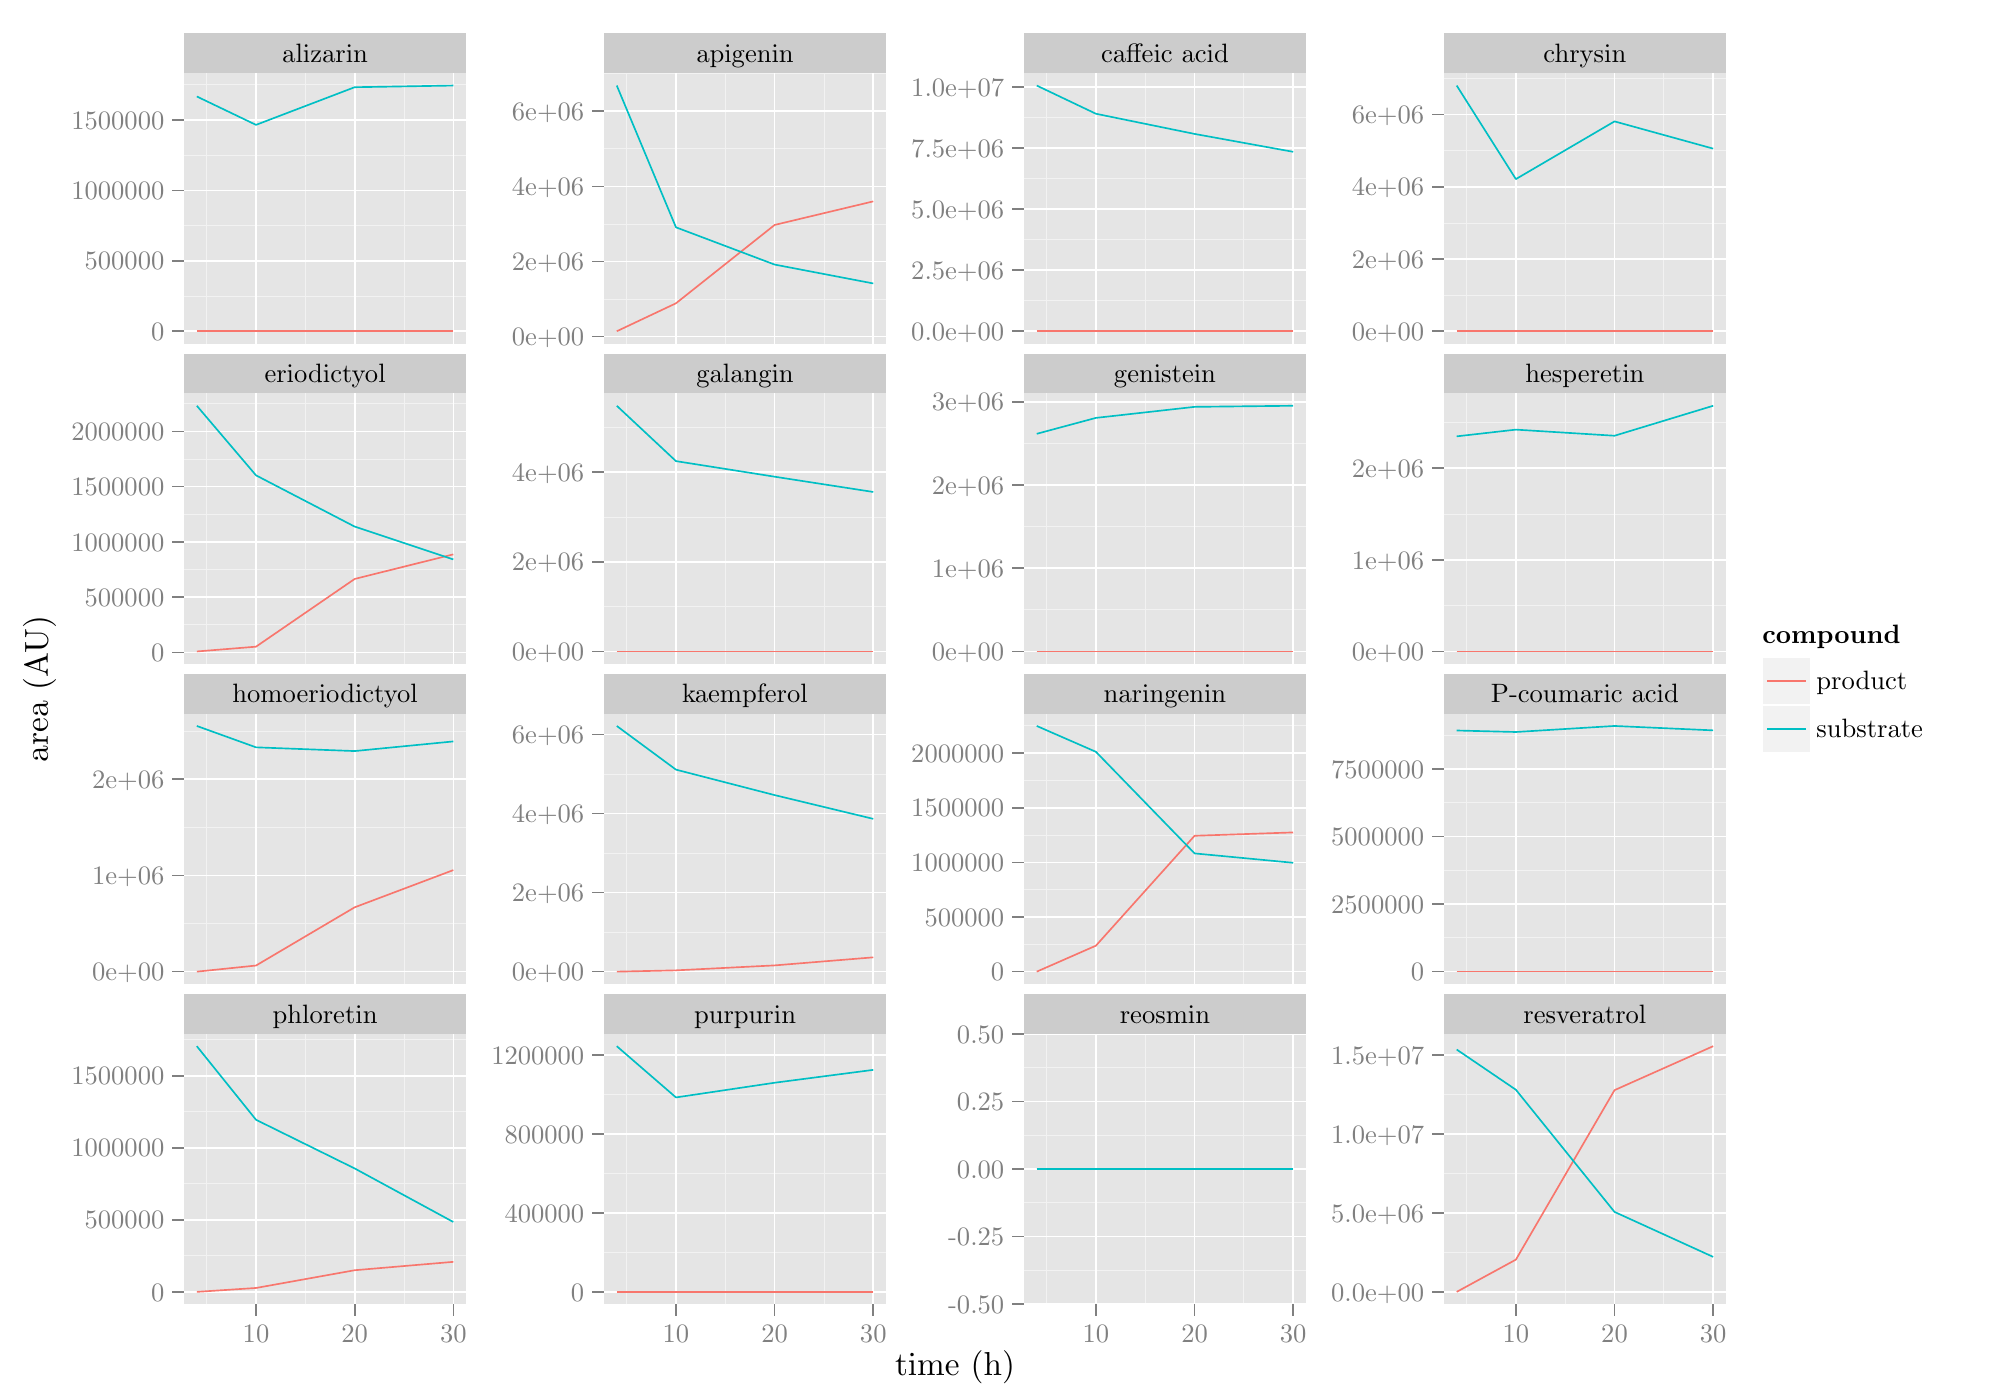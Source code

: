 % Created by tikzDevice version 0.8.1 on 2015-07-21 22:00:52
% !TEX encoding = UTF-8 Unicode
\documentclass[10pt]{article}

\nonstopmode

\usepackage{tikz}

\usepackage[active,tightpage,psfixbb]{preview}

\PreviewEnvironment{pgfpicture}

\setlength\PreviewBorder{0pt}
\begin{document}

\begin{tikzpicture}[x=1pt,y=1pt]
\definecolor{fillColor}{RGB}{255,255,255}
\path[use as bounding box,fill=fillColor,fill opacity=0.00] (0,0) rectangle (722.70,505.89);
\begin{scope}
\path[clip] (  0.00,  0.00) rectangle (722.70,505.89);
\definecolor{drawColor}{RGB}{255,255,255}
\definecolor{fillColor}{RGB}{255,255,255}

\path[draw=drawColor,line width= 0.6pt,line join=round,line cap=round,fill=fillColor] ( -0.00, -0.00) rectangle (722.70,505.89);
\end{scope}
\begin{scope}
\path[clip] ( 66.49,381.75) rectangle (168.44,479.41);
\definecolor{fillColor}{gray}{0.90}

\path[fill=fillColor] ( 66.49,381.75) rectangle (168.44,479.41);
\definecolor{drawColor}{gray}{0.95}

\path[draw=drawColor,line width= 0.3pt,line join=round] ( 66.49,398.92) --
	(168.44,398.92);

\path[draw=drawColor,line width= 0.3pt,line join=round] ( 66.49,424.37) --
	(168.44,424.37);

\path[draw=drawColor,line width= 0.3pt,line join=round] ( 66.49,449.83) --
	(168.44,449.83);

\path[draw=drawColor,line width= 0.3pt,line join=round] ( 66.49,475.28) --
	(168.44,475.28);

\path[draw=drawColor,line width= 0.3pt,line join=round] ( 74.69,381.75) --
	( 74.69,479.41);

\path[draw=drawColor,line width= 0.3pt,line join=round] (110.34,381.75) --
	(110.34,479.41);

\path[draw=drawColor,line width= 0.3pt,line join=round] (145.99,381.75) --
	(145.99,479.41);
\definecolor{drawColor}{RGB}{255,255,255}

\path[draw=drawColor,line width= 0.6pt,line join=round] ( 66.49,386.19) --
	(168.44,386.19);

\path[draw=drawColor,line width= 0.6pt,line join=round] ( 66.49,411.65) --
	(168.44,411.65);

\path[draw=drawColor,line width= 0.6pt,line join=round] ( 66.49,437.10) --
	(168.44,437.10);

\path[draw=drawColor,line width= 0.6pt,line join=round] ( 66.49,462.56) --
	(168.44,462.56);

\path[draw=drawColor,line width= 0.6pt,line join=round] ( 92.51,381.75) --
	( 92.51,479.41);

\path[draw=drawColor,line width= 0.6pt,line join=round] (128.16,381.75) --
	(128.16,479.41);

\path[draw=drawColor,line width= 0.6pt,line join=round] (163.81,381.75) --
	(163.81,479.41);
\definecolor{drawColor}{RGB}{248,118,109}

\path[draw=drawColor,line width= 0.6pt,line join=round] ( 71.12,386.19) --
	( 92.51,386.19) --
	(128.16,386.19) --
	(163.81,386.19);
\definecolor{drawColor}{RGB}{0,191,196}

\path[draw=drawColor,line width= 0.6pt,line join=round] ( 71.12,471.02) --
	( 92.51,460.76) --
	(128.16,474.37) --
	(163.81,474.97);
\end{scope}
\begin{scope}
\path[clip] (218.24,381.75) rectangle (320.19,479.41);
\definecolor{fillColor}{gray}{0.90}

\path[fill=fillColor] (218.24,381.75) rectangle (320.19,479.41);
\definecolor{drawColor}{gray}{0.95}

\path[draw=drawColor,line width= 0.3pt,line join=round] (218.24,397.82) --
	(320.19,397.82);

\path[draw=drawColor,line width= 0.3pt,line join=round] (218.24,424.96) --
	(320.19,424.96);

\path[draw=drawColor,line width= 0.3pt,line join=round] (218.24,452.11) --
	(320.19,452.11);

\path[draw=drawColor,line width= 0.3pt,line join=round] (218.24,479.25) --
	(320.19,479.25);

\path[draw=drawColor,line width= 0.3pt,line join=round] (226.44,381.75) --
	(226.44,479.41);

\path[draw=drawColor,line width= 0.3pt,line join=round] (262.08,381.75) --
	(262.08,479.41);

\path[draw=drawColor,line width= 0.3pt,line join=round] (297.73,381.75) --
	(297.73,479.41);
\definecolor{drawColor}{RGB}{255,255,255}

\path[draw=drawColor,line width= 0.6pt,line join=round] (218.24,384.25) --
	(320.19,384.25);

\path[draw=drawColor,line width= 0.6pt,line join=round] (218.24,411.39) --
	(320.19,411.39);

\path[draw=drawColor,line width= 0.6pt,line join=round] (218.24,438.54) --
	(320.19,438.54);

\path[draw=drawColor,line width= 0.6pt,line join=round] (218.24,465.68) --
	(320.19,465.68);

\path[draw=drawColor,line width= 0.6pt,line join=round] (244.26,381.75) --
	(244.26,479.41);

\path[draw=drawColor,line width= 0.6pt,line join=round] (279.91,381.75) --
	(279.91,479.41);

\path[draw=drawColor,line width= 0.6pt,line join=round] (315.56,381.75) --
	(315.56,479.41);
\definecolor{drawColor}{RGB}{248,118,109}

\path[draw=drawColor,line width= 0.6pt,line join=round] (222.87,386.19) --
	(244.26,396.29) --
	(279.91,424.60) --
	(315.56,433.12);
\definecolor{drawColor}{RGB}{0,191,196}

\path[draw=drawColor,line width= 0.6pt,line join=round] (222.87,474.97) --
	(244.26,423.74) --
	(279.91,410.28) --
	(315.56,403.46);
\end{scope}
\begin{scope}
\path[clip] (369.98,381.75) rectangle (471.94,479.41);
\definecolor{fillColor}{gray}{0.90}

\path[fill=fillColor] (369.98,381.75) rectangle (471.94,479.41);
\definecolor{drawColor}{gray}{0.95}

\path[draw=drawColor,line width= 0.3pt,line join=round] (369.98,397.22) --
	(471.94,397.22);

\path[draw=drawColor,line width= 0.3pt,line join=round] (369.98,419.27) --
	(471.94,419.27);

\path[draw=drawColor,line width= 0.3pt,line join=round] (369.98,441.32) --
	(471.94,441.32);

\path[draw=drawColor,line width= 0.3pt,line join=round] (369.98,463.37) --
	(471.94,463.37);

\path[draw=drawColor,line width= 0.3pt,line join=round] (378.18,381.75) --
	(378.18,479.41);

\path[draw=drawColor,line width= 0.3pt,line join=round] (413.83,381.75) --
	(413.83,479.41);

\path[draw=drawColor,line width= 0.3pt,line join=round] (449.48,381.75) --
	(449.48,479.41);
\definecolor{drawColor}{RGB}{255,255,255}

\path[draw=drawColor,line width= 0.6pt,line join=round] (369.98,386.19) --
	(471.94,386.19);

\path[draw=drawColor,line width= 0.6pt,line join=round] (369.98,408.24) --
	(471.94,408.24);

\path[draw=drawColor,line width= 0.6pt,line join=round] (369.98,430.29) --
	(471.94,430.29);

\path[draw=drawColor,line width= 0.6pt,line join=round] (369.98,452.34) --
	(471.94,452.34);

\path[draw=drawColor,line width= 0.6pt,line join=round] (369.98,474.39) --
	(471.94,474.39);

\path[draw=drawColor,line width= 0.6pt,line join=round] (396.01,381.75) --
	(396.01,479.41);

\path[draw=drawColor,line width= 0.6pt,line join=round] (431.66,381.75) --
	(431.66,479.41);

\path[draw=drawColor,line width= 0.6pt,line join=round] (467.30,381.75) --
	(467.30,479.41);
\definecolor{drawColor}{RGB}{248,118,109}

\path[draw=drawColor,line width= 0.6pt,line join=round] (374.62,386.19) --
	(396.01,386.19) --
	(431.66,386.19) --
	(467.30,386.19);
\definecolor{drawColor}{RGB}{0,191,196}

\path[draw=drawColor,line width= 0.6pt,line join=round] (374.62,474.97) --
	(396.01,464.78) --
	(431.66,457.49) --
	(467.30,451.02);
\end{scope}
\begin{scope}
\path[clip] (521.73,381.75) rectangle (623.69,479.41);
\definecolor{fillColor}{gray}{0.90}

\path[fill=fillColor] (521.73,381.75) rectangle (623.69,479.41);
\definecolor{drawColor}{gray}{0.95}

\path[draw=drawColor,line width= 0.3pt,line join=round] (521.73,399.24) --
	(623.69,399.24);

\path[draw=drawColor,line width= 0.3pt,line join=round] (521.73,425.33) --
	(623.69,425.33);

\path[draw=drawColor,line width= 0.3pt,line join=round] (521.73,451.42) --
	(623.69,451.42);

\path[draw=drawColor,line width= 0.3pt,line join=round] (521.73,477.51) --
	(623.69,477.51);

\path[draw=drawColor,line width= 0.3pt,line join=round] (529.93,381.75) --
	(529.93,479.41);

\path[draw=drawColor,line width= 0.3pt,line join=round] (565.58,381.75) --
	(565.58,479.41);

\path[draw=drawColor,line width= 0.3pt,line join=round] (601.23,381.75) --
	(601.23,479.41);
\definecolor{drawColor}{RGB}{255,255,255}

\path[draw=drawColor,line width= 0.6pt,line join=round] (521.73,386.19) --
	(623.69,386.19);

\path[draw=drawColor,line width= 0.6pt,line join=round] (521.73,412.28) --
	(623.69,412.28);

\path[draw=drawColor,line width= 0.6pt,line join=round] (521.73,438.37) --
	(623.69,438.37);

\path[draw=drawColor,line width= 0.6pt,line join=round] (521.73,464.47) --
	(623.69,464.47);

\path[draw=drawColor,line width= 0.6pt,line join=round] (547.76,381.75) --
	(547.76,479.41);

\path[draw=drawColor,line width= 0.6pt,line join=round] (583.40,381.75) --
	(583.40,479.41);

\path[draw=drawColor,line width= 0.6pt,line join=round] (619.05,381.75) --
	(619.05,479.41);
\definecolor{drawColor}{RGB}{248,118,109}

\path[draw=drawColor,line width= 0.6pt,line join=round] (526.37,386.19) --
	(547.76,386.19) --
	(583.40,386.19) --
	(619.05,386.19);
\definecolor{drawColor}{RGB}{0,191,196}

\path[draw=drawColor,line width= 0.6pt,line join=round] (526.37,474.97) --
	(547.76,441.17) --
	(583.40,462.02) --
	(619.05,452.18);
\end{scope}
\begin{scope}
\path[clip] ( 66.49,266.04) rectangle (168.44,363.70);
\definecolor{fillColor}{gray}{0.90}

\path[fill=fillColor] ( 66.49,266.04) rectangle (168.44,363.70);
\definecolor{drawColor}{gray}{0.95}

\path[draw=drawColor,line width= 0.3pt,line join=round] ( 66.49,280.14) --
	(168.44,280.14);

\path[draw=drawColor,line width= 0.3pt,line join=round] ( 66.49,300.10) --
	(168.44,300.10);

\path[draw=drawColor,line width= 0.3pt,line join=round] ( 66.49,320.07) --
	(168.44,320.07);

\path[draw=drawColor,line width= 0.3pt,line join=round] ( 66.49,340.04) --
	(168.44,340.04);

\path[draw=drawColor,line width= 0.3pt,line join=round] ( 66.49,360.01) --
	(168.44,360.01);

\path[draw=drawColor,line width= 0.3pt,line join=round] ( 74.69,266.04) --
	( 74.69,363.70);

\path[draw=drawColor,line width= 0.3pt,line join=round] (110.34,266.04) --
	(110.34,363.70);

\path[draw=drawColor,line width= 0.3pt,line join=round] (145.99,266.04) --
	(145.99,363.70);
\definecolor{drawColor}{RGB}{255,255,255}

\path[draw=drawColor,line width= 0.6pt,line join=round] ( 66.49,270.15) --
	(168.44,270.15);

\path[draw=drawColor,line width= 0.6pt,line join=round] ( 66.49,290.12) --
	(168.44,290.12);

\path[draw=drawColor,line width= 0.6pt,line join=round] ( 66.49,310.09) --
	(168.44,310.09);

\path[draw=drawColor,line width= 0.6pt,line join=round] ( 66.49,330.06) --
	(168.44,330.06);

\path[draw=drawColor,line width= 0.6pt,line join=round] ( 66.49,350.02) --
	(168.44,350.02);

\path[draw=drawColor,line width= 0.6pt,line join=round] ( 92.51,266.04) --
	( 92.51,363.70);

\path[draw=drawColor,line width= 0.6pt,line join=round] (128.16,266.04) --
	(128.16,363.70);

\path[draw=drawColor,line width= 0.6pt,line join=round] (163.81,266.04) --
	(163.81,363.70);
\definecolor{drawColor}{RGB}{248,118,109}

\path[draw=drawColor,line width= 0.6pt,line join=round] ( 71.12,270.48) --
	( 92.51,272.21) --
	(128.16,296.68) --
	(163.81,305.57);
\definecolor{drawColor}{RGB}{0,191,196}

\path[draw=drawColor,line width= 0.6pt,line join=round] ( 71.12,359.26) --
	( 92.51,334.12) --
	(128.16,315.60) --
	(163.81,303.74);
\end{scope}
\begin{scope}
\path[clip] (218.24,266.04) rectangle (320.19,363.70);
\definecolor{fillColor}{gray}{0.90}

\path[fill=fillColor] (218.24,266.04) rectangle (320.19,363.70);
\definecolor{drawColor}{gray}{0.95}

\path[draw=drawColor,line width= 0.3pt,line join=round] (218.24,286.68) --
	(320.19,286.68);

\path[draw=drawColor,line width= 0.3pt,line join=round] (218.24,319.08) --
	(320.19,319.08);

\path[draw=drawColor,line width= 0.3pt,line join=round] (218.24,351.47) --
	(320.19,351.47);

\path[draw=drawColor,line width= 0.3pt,line join=round] (226.44,266.04) --
	(226.44,363.70);

\path[draw=drawColor,line width= 0.3pt,line join=round] (262.08,266.04) --
	(262.08,363.70);

\path[draw=drawColor,line width= 0.3pt,line join=round] (297.73,266.04) --
	(297.73,363.70);
\definecolor{drawColor}{RGB}{255,255,255}

\path[draw=drawColor,line width= 0.6pt,line join=round] (218.24,270.48) --
	(320.19,270.48);

\path[draw=drawColor,line width= 0.6pt,line join=round] (218.24,302.88) --
	(320.19,302.88);

\path[draw=drawColor,line width= 0.6pt,line join=round] (218.24,335.27) --
	(320.19,335.27);

\path[draw=drawColor,line width= 0.6pt,line join=round] (244.26,266.04) --
	(244.26,363.70);

\path[draw=drawColor,line width= 0.6pt,line join=round] (279.91,266.04) --
	(279.91,363.70);

\path[draw=drawColor,line width= 0.6pt,line join=round] (315.56,266.04) --
	(315.56,363.70);
\definecolor{drawColor}{RGB}{248,118,109}

\path[draw=drawColor,line width= 0.6pt,line join=round] (222.87,270.48) --
	(244.26,270.48) --
	(279.91,270.48) --
	(315.56,270.48);
\definecolor{drawColor}{RGB}{0,191,196}

\path[draw=drawColor,line width= 0.6pt,line join=round] (222.87,359.26) --
	(244.26,339.26) --
	(279.91,333.63) --
	(315.56,328.11);
\end{scope}
\begin{scope}
\path[clip] (369.98,266.04) rectangle (471.94,363.70);
\definecolor{fillColor}{gray}{0.90}

\path[fill=fillColor] (369.98,266.04) rectangle (471.94,363.70);
\definecolor{drawColor}{gray}{0.95}

\path[draw=drawColor,line width= 0.3pt,line join=round] (369.98,285.52) --
	(471.94,285.52);

\path[draw=drawColor,line width= 0.3pt,line join=round] (369.98,315.59) --
	(471.94,315.59);

\path[draw=drawColor,line width= 0.3pt,line join=round] (369.98,345.65) --
	(471.94,345.65);

\path[draw=drawColor,line width= 0.3pt,line join=round] (378.18,266.04) --
	(378.18,363.70);

\path[draw=drawColor,line width= 0.3pt,line join=round] (413.83,266.04) --
	(413.83,363.70);

\path[draw=drawColor,line width= 0.3pt,line join=round] (449.48,266.04) --
	(449.48,363.70);
\definecolor{drawColor}{RGB}{255,255,255}

\path[draw=drawColor,line width= 0.6pt,line join=round] (369.98,270.48) --
	(471.94,270.48);

\path[draw=drawColor,line width= 0.6pt,line join=round] (369.98,300.55) --
	(471.94,300.55);

\path[draw=drawColor,line width= 0.6pt,line join=round] (369.98,330.62) --
	(471.94,330.62);

\path[draw=drawColor,line width= 0.6pt,line join=round] (369.98,360.69) --
	(471.94,360.69);

\path[draw=drawColor,line width= 0.6pt,line join=round] (396.01,266.04) --
	(396.01,363.70);

\path[draw=drawColor,line width= 0.6pt,line join=round] (431.66,266.04) --
	(431.66,363.70);

\path[draw=drawColor,line width= 0.6pt,line join=round] (467.30,266.04) --
	(467.30,363.70);
\definecolor{drawColor}{RGB}{248,118,109}

\path[draw=drawColor,line width= 0.6pt,line join=round] (374.62,270.48) --
	(396.01,270.48) --
	(431.66,270.48) --
	(467.30,270.48);
\definecolor{drawColor}{RGB}{0,191,196}

\path[draw=drawColor,line width= 0.6pt,line join=round] (374.62,349.13) --
	(396.01,354.88) --
	(431.66,358.87) --
	(467.30,359.26);
\end{scope}
\begin{scope}
\path[clip] (521.73,266.04) rectangle (623.69,363.70);
\definecolor{fillColor}{gray}{0.90}

\path[fill=fillColor] (521.73,266.04) rectangle (623.69,363.70);
\definecolor{drawColor}{gray}{0.95}

\path[draw=drawColor,line width= 0.3pt,line join=round] (521.73,287.03) --
	(623.69,287.03);

\path[draw=drawColor,line width= 0.3pt,line join=round] (521.73,320.12) --
	(623.69,320.12);

\path[draw=drawColor,line width= 0.3pt,line join=round] (521.73,353.21) --
	(623.69,353.21);

\path[draw=drawColor,line width= 0.3pt,line join=round] (529.93,266.04) --
	(529.93,363.70);

\path[draw=drawColor,line width= 0.3pt,line join=round] (565.58,266.04) --
	(565.58,363.70);

\path[draw=drawColor,line width= 0.3pt,line join=round] (601.23,266.04) --
	(601.23,363.70);
\definecolor{drawColor}{RGB}{255,255,255}

\path[draw=drawColor,line width= 0.6pt,line join=round] (521.73,270.48) --
	(623.69,270.48);

\path[draw=drawColor,line width= 0.6pt,line join=round] (521.73,303.58) --
	(623.69,303.58);

\path[draw=drawColor,line width= 0.6pt,line join=round] (521.73,336.67) --
	(623.69,336.67);

\path[draw=drawColor,line width= 0.6pt,line join=round] (547.76,266.04) --
	(547.76,363.70);

\path[draw=drawColor,line width= 0.6pt,line join=round] (583.40,266.04) --
	(583.40,363.70);

\path[draw=drawColor,line width= 0.6pt,line join=round] (619.05,266.04) --
	(619.05,363.70);
\definecolor{drawColor}{RGB}{248,118,109}

\path[draw=drawColor,line width= 0.6pt,line join=round] (526.37,270.48) --
	(547.76,270.48) --
	(583.40,270.48) --
	(619.05,270.48);
\definecolor{drawColor}{RGB}{0,191,196}

\path[draw=drawColor,line width= 0.6pt,line join=round] (526.37,348.21) --
	(547.76,350.64) --
	(583.40,348.43) --
	(619.05,359.26);
\end{scope}
\begin{scope}
\path[clip] ( 66.49,150.34) rectangle (168.44,248.00);
\definecolor{fillColor}{gray}{0.90}

\path[fill=fillColor] ( 66.49,150.34) rectangle (168.44,248.00);
\definecolor{drawColor}{gray}{0.95}

\path[draw=drawColor,line width= 0.3pt,line join=round] ( 66.49,172.16) --
	(168.44,172.16);

\path[draw=drawColor,line width= 0.3pt,line join=round] ( 66.49,206.93) --
	(168.44,206.93);

\path[draw=drawColor,line width= 0.3pt,line join=round] ( 66.49,241.70) --
	(168.44,241.70);

\path[draw=drawColor,line width= 0.3pt,line join=round] ( 74.69,150.34) --
	( 74.69,248.00);

\path[draw=drawColor,line width= 0.3pt,line join=round] (110.34,150.34) --
	(110.34,248.00);

\path[draw=drawColor,line width= 0.3pt,line join=round] (145.99,150.34) --
	(145.99,248.00);
\definecolor{drawColor}{RGB}{255,255,255}

\path[draw=drawColor,line width= 0.6pt,line join=round] ( 66.49,154.78) --
	(168.44,154.78);

\path[draw=drawColor,line width= 0.6pt,line join=round] ( 66.49,189.54) --
	(168.44,189.54);

\path[draw=drawColor,line width= 0.6pt,line join=round] ( 66.49,224.31) --
	(168.44,224.31);

\path[draw=drawColor,line width= 0.6pt,line join=round] ( 92.51,150.34) --
	( 92.51,248.00);

\path[draw=drawColor,line width= 0.6pt,line join=round] (128.16,150.34) --
	(128.16,248.00);

\path[draw=drawColor,line width= 0.6pt,line join=round] (163.81,150.34) --
	(163.81,248.00);
\definecolor{drawColor}{RGB}{248,118,109}

\path[draw=drawColor,line width= 0.6pt,line join=round] ( 71.12,154.78) --
	( 92.51,156.99) --
	(128.16,178.03) --
	(163.81,191.48);
\definecolor{drawColor}{RGB}{0,191,196}

\path[draw=drawColor,line width= 0.6pt,line join=round] ( 71.12,243.56) --
	( 92.51,235.84) --
	(128.16,234.49) --
	(163.81,237.97);
\end{scope}
\begin{scope}
\path[clip] (218.24,150.34) rectangle (320.19,248.00);
\definecolor{fillColor}{gray}{0.90}

\path[fill=fillColor] (218.24,150.34) rectangle (320.19,248.00);
\definecolor{drawColor}{gray}{0.95}

\path[draw=drawColor,line width= 0.3pt,line join=round] (218.24,169.06) --
	(320.19,169.06);

\path[draw=drawColor,line width= 0.3pt,line join=round] (218.24,197.62) --
	(320.19,197.62);

\path[draw=drawColor,line width= 0.3pt,line join=round] (218.24,226.19) --
	(320.19,226.19);

\path[draw=drawColor,line width= 0.3pt,line join=round] (226.44,150.34) --
	(226.44,248.00);

\path[draw=drawColor,line width= 0.3pt,line join=round] (262.08,150.34) --
	(262.08,248.00);

\path[draw=drawColor,line width= 0.3pt,line join=round] (297.73,150.34) --
	(297.73,248.00);
\definecolor{drawColor}{RGB}{255,255,255}

\path[draw=drawColor,line width= 0.6pt,line join=round] (218.24,154.78) --
	(320.19,154.78);

\path[draw=drawColor,line width= 0.6pt,line join=round] (218.24,183.34) --
	(320.19,183.34);

\path[draw=drawColor,line width= 0.6pt,line join=round] (218.24,211.91) --
	(320.19,211.91);

\path[draw=drawColor,line width= 0.6pt,line join=round] (218.24,240.47) --
	(320.19,240.47);

\path[draw=drawColor,line width= 0.6pt,line join=round] (244.26,150.34) --
	(244.26,248.00);

\path[draw=drawColor,line width= 0.6pt,line join=round] (279.91,150.34) --
	(279.91,248.00);

\path[draw=drawColor,line width= 0.6pt,line join=round] (315.56,150.34) --
	(315.56,248.00);
\definecolor{drawColor}{RGB}{248,118,109}

\path[draw=drawColor,line width= 0.6pt,line join=round] (222.87,154.78) --
	(244.26,155.25) --
	(279.91,157.04) --
	(315.56,159.95);
\definecolor{drawColor}{RGB}{0,191,196}

\path[draw=drawColor,line width= 0.6pt,line join=round] (222.87,243.56) --
	(244.26,227.78) --
	(279.91,218.58) --
	(315.56,209.99);
\end{scope}
\begin{scope}
\path[clip] (369.98,150.34) rectangle (471.94,248.00);
\definecolor{fillColor}{gray}{0.90}

\path[fill=fillColor] (369.98,150.34) rectangle (471.94,248.00);
\definecolor{drawColor}{gray}{0.95}

\path[draw=drawColor,line width= 0.3pt,line join=round] (369.98,164.65) --
	(471.94,164.65);

\path[draw=drawColor,line width= 0.3pt,line join=round] (369.98,184.40) --
	(471.94,184.40);

\path[draw=drawColor,line width= 0.3pt,line join=round] (369.98,204.14) --
	(471.94,204.14);

\path[draw=drawColor,line width= 0.3pt,line join=round] (369.98,223.89) --
	(471.94,223.89);

\path[draw=drawColor,line width= 0.3pt,line join=round] (369.98,243.63) --
	(471.94,243.63);

\path[draw=drawColor,line width= 0.3pt,line join=round] (378.18,150.34) --
	(378.18,248.00);

\path[draw=drawColor,line width= 0.3pt,line join=round] (413.83,150.34) --
	(413.83,248.00);

\path[draw=drawColor,line width= 0.3pt,line join=round] (449.48,150.34) --
	(449.48,248.00);
\definecolor{drawColor}{RGB}{255,255,255}

\path[draw=drawColor,line width= 0.6pt,line join=round] (369.98,154.78) --
	(471.94,154.78);

\path[draw=drawColor,line width= 0.6pt,line join=round] (369.98,174.52) --
	(471.94,174.52);

\path[draw=drawColor,line width= 0.6pt,line join=round] (369.98,194.27) --
	(471.94,194.27);

\path[draw=drawColor,line width= 0.6pt,line join=round] (369.98,214.01) --
	(471.94,214.01);

\path[draw=drawColor,line width= 0.6pt,line join=round] (369.98,233.76) --
	(471.94,233.76);

\path[draw=drawColor,line width= 0.6pt,line join=round] (396.01,150.34) --
	(396.01,248.00);

\path[draw=drawColor,line width= 0.6pt,line join=round] (431.66,150.34) --
	(431.66,248.00);

\path[draw=drawColor,line width= 0.6pt,line join=round] (467.30,150.34) --
	(467.30,248.00);
\definecolor{drawColor}{RGB}{248,118,109}

\path[draw=drawColor,line width= 0.6pt,line join=round] (374.62,154.78) --
	(396.01,164.17) --
	(431.66,203.88) --
	(467.30,205.09);
\definecolor{drawColor}{RGB}{0,191,196}

\path[draw=drawColor,line width= 0.6pt,line join=round] (374.62,243.56) --
	(396.01,234.22) --
	(431.66,197.51) --
	(467.30,194.12);
\end{scope}
\begin{scope}
\path[clip] (521.73,150.34) rectangle (623.69,248.00);
\definecolor{fillColor}{gray}{0.90}

\path[fill=fillColor] (521.73,150.34) rectangle (623.69,248.00);
\definecolor{drawColor}{gray}{0.95}

\path[draw=drawColor,line width= 0.3pt,line join=round] (521.73,166.99) --
	(623.69,166.99);

\path[draw=drawColor,line width= 0.3pt,line join=round] (521.73,191.42) --
	(623.69,191.42);

\path[draw=drawColor,line width= 0.3pt,line join=round] (521.73,215.84) --
	(623.69,215.84);

\path[draw=drawColor,line width= 0.3pt,line join=round] (521.73,240.27) --
	(623.69,240.27);

\path[draw=drawColor,line width= 0.3pt,line join=round] (529.93,150.34) --
	(529.93,248.00);

\path[draw=drawColor,line width= 0.3pt,line join=round] (565.58,150.34) --
	(565.58,248.00);

\path[draw=drawColor,line width= 0.3pt,line join=round] (601.23,150.34) --
	(601.23,248.00);
\definecolor{drawColor}{RGB}{255,255,255}

\path[draw=drawColor,line width= 0.6pt,line join=round] (521.73,154.78) --
	(623.69,154.78);

\path[draw=drawColor,line width= 0.6pt,line join=round] (521.73,179.20) --
	(623.69,179.20);

\path[draw=drawColor,line width= 0.6pt,line join=round] (521.73,203.63) --
	(623.69,203.63);

\path[draw=drawColor,line width= 0.6pt,line join=round] (521.73,228.06) --
	(623.69,228.06);

\path[draw=drawColor,line width= 0.6pt,line join=round] (547.76,150.34) --
	(547.76,248.00);

\path[draw=drawColor,line width= 0.6pt,line join=round] (583.40,150.34) --
	(583.40,248.00);

\path[draw=drawColor,line width= 0.6pt,line join=round] (619.05,150.34) --
	(619.05,248.00);
\definecolor{drawColor}{RGB}{248,118,109}

\path[draw=drawColor,line width= 0.6pt,line join=round] (526.37,154.78) --
	(547.76,154.78) --
	(583.40,154.78) --
	(619.05,154.78);
\definecolor{drawColor}{RGB}{0,191,196}

\path[draw=drawColor,line width= 0.6pt,line join=round] (526.37,241.92) --
	(547.76,241.38) --
	(583.40,243.56) --
	(619.05,241.97);
\end{scope}
\begin{scope}
\path[clip] ( 66.49, 34.63) rectangle (168.44,132.29);
\definecolor{fillColor}{gray}{0.90}

\path[fill=fillColor] ( 66.49, 34.63) rectangle (168.44,132.29);
\definecolor{drawColor}{gray}{0.95}

\path[draw=drawColor,line width= 0.3pt,line join=round] ( 66.49, 52.09) --
	(168.44, 52.09);

\path[draw=drawColor,line width= 0.3pt,line join=round] ( 66.49, 78.12) --
	(168.44, 78.12);

\path[draw=drawColor,line width= 0.3pt,line join=round] ( 66.49,104.15) --
	(168.44,104.15);

\path[draw=drawColor,line width= 0.3pt,line join=round] ( 66.49,130.19) --
	(168.44,130.19);

\path[draw=drawColor,line width= 0.3pt,line join=round] ( 74.69, 34.63) --
	( 74.69,132.29);

\path[draw=drawColor,line width= 0.3pt,line join=round] (110.34, 34.63) --
	(110.34,132.29);

\path[draw=drawColor,line width= 0.3pt,line join=round] (145.99, 34.63) --
	(145.99,132.29);
\definecolor{drawColor}{RGB}{255,255,255}

\path[draw=drawColor,line width= 0.6pt,line join=round] ( 66.49, 39.07) --
	(168.44, 39.07);

\path[draw=drawColor,line width= 0.6pt,line join=round] ( 66.49, 65.10) --
	(168.44, 65.10);

\path[draw=drawColor,line width= 0.6pt,line join=round] ( 66.49, 91.14) --
	(168.44, 91.14);

\path[draw=drawColor,line width= 0.6pt,line join=round] ( 66.49,117.17) --
	(168.44,117.17);

\path[draw=drawColor,line width= 0.6pt,line join=round] ( 92.51, 34.63) --
	( 92.51,132.29);

\path[draw=drawColor,line width= 0.6pt,line join=round] (128.16, 34.63) --
	(128.16,132.29);

\path[draw=drawColor,line width= 0.6pt,line join=round] (163.81, 34.63) --
	(163.81,132.29);
\definecolor{drawColor}{RGB}{248,118,109}

\path[draw=drawColor,line width= 0.6pt,line join=round] ( 71.12, 39.07) --
	( 92.51, 40.48) --
	(128.16, 46.89) --
	(163.81, 49.92);
\definecolor{drawColor}{RGB}{0,191,196}

\path[draw=drawColor,line width= 0.6pt,line join=round] ( 71.12,127.85) --
	( 92.51,101.26) --
	(128.16, 83.67) --
	(163.81, 64.32);
\end{scope}
\begin{scope}
\path[clip] (218.24, 34.63) rectangle (320.19,132.29);
\definecolor{fillColor}{gray}{0.90}

\path[fill=fillColor] (218.24, 34.63) rectangle (320.19,132.29);
\definecolor{drawColor}{gray}{0.95}

\path[draw=drawColor,line width= 0.3pt,line join=round] (218.24, 53.32) --
	(320.19, 53.32);

\path[draw=drawColor,line width= 0.3pt,line join=round] (218.24, 81.82) --
	(320.19, 81.82);

\path[draw=drawColor,line width= 0.3pt,line join=round] (218.24,110.32) --
	(320.19,110.32);

\path[draw=drawColor,line width= 0.3pt,line join=round] (226.44, 34.63) --
	(226.44,132.29);

\path[draw=drawColor,line width= 0.3pt,line join=round] (262.08, 34.63) --
	(262.08,132.29);

\path[draw=drawColor,line width= 0.3pt,line join=round] (297.73, 34.63) --
	(297.73,132.29);
\definecolor{drawColor}{RGB}{255,255,255}

\path[draw=drawColor,line width= 0.6pt,line join=round] (218.24, 39.07) --
	(320.19, 39.07);

\path[draw=drawColor,line width= 0.6pt,line join=round] (218.24, 67.57) --
	(320.19, 67.57);

\path[draw=drawColor,line width= 0.6pt,line join=round] (218.24, 96.07) --
	(320.19, 96.07);

\path[draw=drawColor,line width= 0.6pt,line join=round] (218.24,124.57) --
	(320.19,124.57);

\path[draw=drawColor,line width= 0.6pt,line join=round] (244.26, 34.63) --
	(244.26,132.29);

\path[draw=drawColor,line width= 0.6pt,line join=round] (279.91, 34.63) --
	(279.91,132.29);

\path[draw=drawColor,line width= 0.6pt,line join=round] (315.56, 34.63) --
	(315.56,132.29);
\definecolor{drawColor}{RGB}{248,118,109}

\path[draw=drawColor,line width= 0.6pt,line join=round] (222.87, 39.07) --
	(244.26, 39.07) --
	(279.91, 39.07) --
	(315.56, 39.07);
\definecolor{drawColor}{RGB}{0,191,196}

\path[draw=drawColor,line width= 0.6pt,line join=round] (222.87,127.85) --
	(244.26,109.33) --
	(279.91,114.64) --
	(315.56,119.29);
\end{scope}
\begin{scope}
\path[clip] (369.98, 34.63) rectangle (471.94,132.29);
\definecolor{fillColor}{gray}{0.90}

\path[fill=fillColor] (369.98, 34.63) rectangle (471.94,132.29);
\definecolor{drawColor}{gray}{0.95}

\path[draw=drawColor,line width= 0.3pt,line join=round] (369.98, 46.84) --
	(471.94, 46.84);

\path[draw=drawColor,line width= 0.3pt,line join=round] (369.98, 71.25) --
	(471.94, 71.25);

\path[draw=drawColor,line width= 0.3pt,line join=round] (369.98, 95.67) --
	(471.94, 95.67);

\path[draw=drawColor,line width= 0.3pt,line join=round] (369.98,120.08) --
	(471.94,120.08);

\path[draw=drawColor,line width= 0.3pt,line join=round] (378.18, 34.63) --
	(378.18,132.29);

\path[draw=drawColor,line width= 0.3pt,line join=round] (413.83, 34.63) --
	(413.83,132.29);

\path[draw=drawColor,line width= 0.3pt,line join=round] (449.48, 34.63) --
	(449.48,132.29);
\definecolor{drawColor}{RGB}{255,255,255}

\path[draw=drawColor,line width= 0.6pt,line join=round] (369.98, 34.63) --
	(471.94, 34.63);

\path[draw=drawColor,line width= 0.6pt,line join=round] (369.98, 59.04) --
	(471.94, 59.04);

\path[draw=drawColor,line width= 0.6pt,line join=round] (369.98, 83.46) --
	(471.94, 83.46);

\path[draw=drawColor,line width= 0.6pt,line join=round] (369.98,107.87) --
	(471.94,107.87);

\path[draw=drawColor,line width= 0.6pt,line join=round] (369.98,132.29) --
	(471.94,132.29);

\path[draw=drawColor,line width= 0.6pt,line join=round] (396.01, 34.63) --
	(396.01,132.29);

\path[draw=drawColor,line width= 0.6pt,line join=round] (431.66, 34.63) --
	(431.66,132.29);

\path[draw=drawColor,line width= 0.6pt,line join=round] (467.30, 34.63) --
	(467.30,132.29);
\definecolor{drawColor}{RGB}{248,118,109}

\path[draw=drawColor,line width= 0.6pt,line join=round] (374.62, 83.46) --
	(396.01, 83.46) --
	(431.66, 83.46) --
	(467.30, 83.46);
\definecolor{drawColor}{RGB}{0,191,196}

\path[draw=drawColor,line width= 0.6pt,line join=round] (374.62, 83.46) --
	(396.01, 83.46) --
	(431.66, 83.46) --
	(467.30, 83.46);
\end{scope}
\begin{scope}
\path[clip] (521.73, 34.63) rectangle (623.69,132.29);
\definecolor{fillColor}{gray}{0.90}

\path[fill=fillColor] (521.73, 34.63) rectangle (623.69,132.29);
\definecolor{drawColor}{gray}{0.95}

\path[draw=drawColor,line width= 0.3pt,line join=round] (521.73, 53.33) --
	(623.69, 53.33);

\path[draw=drawColor,line width= 0.3pt,line join=round] (521.73, 81.85) --
	(623.69, 81.85);

\path[draw=drawColor,line width= 0.3pt,line join=round] (521.73,110.37) --
	(623.69,110.37);

\path[draw=drawColor,line width= 0.3pt,line join=round] (529.93, 34.63) --
	(529.93,132.29);

\path[draw=drawColor,line width= 0.3pt,line join=round] (565.58, 34.63) --
	(565.58,132.29);

\path[draw=drawColor,line width= 0.3pt,line join=round] (601.23, 34.63) --
	(601.23,132.29);
\definecolor{drawColor}{RGB}{255,255,255}

\path[draw=drawColor,line width= 0.6pt,line join=round] (521.73, 39.07) --
	(623.69, 39.07);

\path[draw=drawColor,line width= 0.6pt,line join=round] (521.73, 67.59) --
	(623.69, 67.59);

\path[draw=drawColor,line width= 0.6pt,line join=round] (521.73, 96.11) --
	(623.69, 96.11);

\path[draw=drawColor,line width= 0.6pt,line join=round] (521.73,124.63) --
	(623.69,124.63);

\path[draw=drawColor,line width= 0.6pt,line join=round] (547.76, 34.63) --
	(547.76,132.29);

\path[draw=drawColor,line width= 0.6pt,line join=round] (583.40, 34.63) --
	(583.40,132.29);

\path[draw=drawColor,line width= 0.6pt,line join=round] (619.05, 34.63) --
	(619.05,132.29);
\definecolor{drawColor}{RGB}{248,118,109}

\path[draw=drawColor,line width= 0.6pt,line join=round] (526.37, 39.07) --
	(547.76, 50.72) --
	(583.40,111.96) --
	(619.05,127.85);
\definecolor{drawColor}{RGB}{0,191,196}

\path[draw=drawColor,line width= 0.6pt,line join=round] (526.37,126.64) --
	(547.76,112.11) --
	(583.40, 67.96) --
	(619.05, 51.71);
\end{scope}
\begin{scope}
\path[clip] (  0.00,  0.00) rectangle (722.70,505.89);
\definecolor{fillColor}{gray}{0.80}

\path[fill=fillColor] ( 66.49,479.41) rectangle (168.44,493.84);
\definecolor{drawColor}{RGB}{0,0,0}

\node[text=drawColor,anchor=base,inner sep=0pt, outer sep=0pt, scale=  0.96] at (117.47,483.32) {alizarin};
\end{scope}
\begin{scope}
\path[clip] (  0.00,  0.00) rectangle (722.70,505.89);
\definecolor{fillColor}{gray}{0.80}

\path[fill=fillColor] (218.24,479.41) rectangle (320.19,493.84);
\definecolor{drawColor}{RGB}{0,0,0}

\node[text=drawColor,anchor=base,inner sep=0pt, outer sep=0pt, scale=  0.96] at (269.21,483.32) {apigenin};
\end{scope}
\begin{scope}
\path[clip] (  0.00,  0.00) rectangle (722.70,505.89);
\definecolor{fillColor}{gray}{0.80}

\path[fill=fillColor] (369.98,479.41) rectangle (471.94,493.84);
\definecolor{drawColor}{RGB}{0,0,0}

\node[text=drawColor,anchor=base,inner sep=0pt, outer sep=0pt, scale=  0.96] at (420.96,483.32) {caffeic acid};
\end{scope}
\begin{scope}
\path[clip] (  0.00,  0.00) rectangle (722.70,505.89);
\definecolor{fillColor}{gray}{0.80}

\path[fill=fillColor] (521.73,479.41) rectangle (623.69,493.84);
\definecolor{drawColor}{RGB}{0,0,0}

\node[text=drawColor,anchor=base,inner sep=0pt, outer sep=0pt, scale=  0.96] at (572.71,483.32) {chrysin};
\end{scope}
\begin{scope}
\path[clip] (  0.00,  0.00) rectangle (722.70,505.89);
\definecolor{fillColor}{gray}{0.80}

\path[fill=fillColor] ( 66.49,363.70) rectangle (168.44,378.14);
\definecolor{drawColor}{RGB}{0,0,0}

\node[text=drawColor,anchor=base,inner sep=0pt, outer sep=0pt, scale=  0.96] at (117.47,367.61) {eriodictyol};
\end{scope}
\begin{scope}
\path[clip] (  0.00,  0.00) rectangle (722.70,505.89);
\definecolor{fillColor}{gray}{0.80}

\path[fill=fillColor] (218.24,363.70) rectangle (320.19,378.14);
\definecolor{drawColor}{RGB}{0,0,0}

\node[text=drawColor,anchor=base,inner sep=0pt, outer sep=0pt, scale=  0.96] at (269.21,367.61) {galangin};
\end{scope}
\begin{scope}
\path[clip] (  0.00,  0.00) rectangle (722.70,505.89);
\definecolor{fillColor}{gray}{0.80}

\path[fill=fillColor] (369.98,363.70) rectangle (471.94,378.14);
\definecolor{drawColor}{RGB}{0,0,0}

\node[text=drawColor,anchor=base,inner sep=0pt, outer sep=0pt, scale=  0.96] at (420.96,367.61) {genistein};
\end{scope}
\begin{scope}
\path[clip] (  0.00,  0.00) rectangle (722.70,505.89);
\definecolor{fillColor}{gray}{0.80}

\path[fill=fillColor] (521.73,363.70) rectangle (623.69,378.14);
\definecolor{drawColor}{RGB}{0,0,0}

\node[text=drawColor,anchor=base,inner sep=0pt, outer sep=0pt, scale=  0.96] at (572.71,367.61) {hesperetin};
\end{scope}
\begin{scope}
\path[clip] (  0.00,  0.00) rectangle (722.70,505.89);
\definecolor{fillColor}{gray}{0.80}

\path[fill=fillColor] ( 66.49,248.00) rectangle (168.44,262.43);
\definecolor{drawColor}{RGB}{0,0,0}

\node[text=drawColor,anchor=base,inner sep=0pt, outer sep=0pt, scale=  0.96] at (117.47,251.91) {homoeriodictyol};
\end{scope}
\begin{scope}
\path[clip] (  0.00,  0.00) rectangle (722.70,505.89);
\definecolor{fillColor}{gray}{0.80}

\path[fill=fillColor] (218.24,248.00) rectangle (320.19,262.43);
\definecolor{drawColor}{RGB}{0,0,0}

\node[text=drawColor,anchor=base,inner sep=0pt, outer sep=0pt, scale=  0.96] at (269.21,251.91) {kaempferol};
\end{scope}
\begin{scope}
\path[clip] (  0.00,  0.00) rectangle (722.70,505.89);
\definecolor{fillColor}{gray}{0.80}

\path[fill=fillColor] (369.98,248.00) rectangle (471.94,262.43);
\definecolor{drawColor}{RGB}{0,0,0}

\node[text=drawColor,anchor=base,inner sep=0pt, outer sep=0pt, scale=  0.96] at (420.96,251.91) {naringenin};
\end{scope}
\begin{scope}
\path[clip] (  0.00,  0.00) rectangle (722.70,505.89);
\definecolor{fillColor}{gray}{0.80}

\path[fill=fillColor] (521.73,248.00) rectangle (623.69,262.43);
\definecolor{drawColor}{RGB}{0,0,0}

\node[text=drawColor,anchor=base,inner sep=0pt, outer sep=0pt, scale=  0.96] at (572.71,251.91) {P-coumaric acid};
\end{scope}
\begin{scope}
\path[clip] (  0.00,  0.00) rectangle (722.70,505.89);
\definecolor{fillColor}{gray}{0.80}

\path[fill=fillColor] ( 66.49,132.29) rectangle (168.44,146.72);
\definecolor{drawColor}{RGB}{0,0,0}

\node[text=drawColor,anchor=base,inner sep=0pt, outer sep=0pt, scale=  0.96] at (117.47,136.20) {phloretin};
\end{scope}
\begin{scope}
\path[clip] (  0.00,  0.00) rectangle (722.70,505.89);
\definecolor{fillColor}{gray}{0.80}

\path[fill=fillColor] (218.24,132.29) rectangle (320.19,146.72);
\definecolor{drawColor}{RGB}{0,0,0}

\node[text=drawColor,anchor=base,inner sep=0pt, outer sep=0pt, scale=  0.96] at (269.21,136.20) {purpurin};
\end{scope}
\begin{scope}
\path[clip] (  0.00,  0.00) rectangle (722.70,505.89);
\definecolor{fillColor}{gray}{0.80}

\path[fill=fillColor] (369.98,132.29) rectangle (471.94,146.72);
\definecolor{drawColor}{RGB}{0,0,0}

\node[text=drawColor,anchor=base,inner sep=0pt, outer sep=0pt, scale=  0.96] at (420.96,136.20) {reosmin};
\end{scope}
\begin{scope}
\path[clip] (  0.00,  0.00) rectangle (722.70,505.89);
\definecolor{fillColor}{gray}{0.80}

\path[fill=fillColor] (521.73,132.29) rectangle (623.69,146.72);
\definecolor{drawColor}{RGB}{0,0,0}

\node[text=drawColor,anchor=base,inner sep=0pt, outer sep=0pt, scale=  0.96] at (572.71,136.20) {resveratrol};
\end{scope}
\begin{scope}
\path[clip] (  0.00,  0.00) rectangle (722.70,505.89);
\definecolor{drawColor}{gray}{0.50}

\node[text=drawColor,anchor=base east,inner sep=0pt, outer sep=0pt, scale=  0.96] at ( 59.38,382.88) {0};

\node[text=drawColor,anchor=base east,inner sep=0pt, outer sep=0pt, scale=  0.96] at ( 59.38,408.34) {500000};

\node[text=drawColor,anchor=base east,inner sep=0pt, outer sep=0pt, scale=  0.96] at ( 59.38,433.80) {1000000};

\node[text=drawColor,anchor=base east,inner sep=0pt, outer sep=0pt, scale=  0.96] at ( 59.38,459.25) {1500000};
\end{scope}
\begin{scope}
\path[clip] (  0.00,  0.00) rectangle (722.70,505.89);
\definecolor{drawColor}{gray}{0.50}

\path[draw=drawColor,line width= 0.6pt,line join=round] ( 62.22,386.19) --
	( 66.49,386.19);

\path[draw=drawColor,line width= 0.6pt,line join=round] ( 62.22,411.65) --
	( 66.49,411.65);

\path[draw=drawColor,line width= 0.6pt,line join=round] ( 62.22,437.10) --
	( 66.49,437.10);

\path[draw=drawColor,line width= 0.6pt,line join=round] ( 62.22,462.56) --
	( 66.49,462.56);
\end{scope}
\begin{scope}
\path[clip] (  0.00,  0.00) rectangle (722.70,505.89);
\definecolor{drawColor}{gray}{0.50}

\node[text=drawColor,anchor=base east,inner sep=0pt, outer sep=0pt, scale=  0.96] at (211.12,380.94) {0e+00};

\node[text=drawColor,anchor=base east,inner sep=0pt, outer sep=0pt, scale=  0.96] at (211.12,408.08) {2e+06};

\node[text=drawColor,anchor=base east,inner sep=0pt, outer sep=0pt, scale=  0.96] at (211.12,435.23) {4e+06};

\node[text=drawColor,anchor=base east,inner sep=0pt, outer sep=0pt, scale=  0.96] at (211.12,462.38) {6e+06};
\end{scope}
\begin{scope}
\path[clip] (  0.00,  0.00) rectangle (722.70,505.89);
\definecolor{drawColor}{gray}{0.50}

\path[draw=drawColor,line width= 0.6pt,line join=round] (213.97,384.25) --
	(218.24,384.25);

\path[draw=drawColor,line width= 0.6pt,line join=round] (213.97,411.39) --
	(218.24,411.39);

\path[draw=drawColor,line width= 0.6pt,line join=round] (213.97,438.54) --
	(218.24,438.54);

\path[draw=drawColor,line width= 0.6pt,line join=round] (213.97,465.68) --
	(218.24,465.68);
\end{scope}
\begin{scope}
\path[clip] (  0.00,  0.00) rectangle (722.70,505.89);
\definecolor{drawColor}{gray}{0.50}

\node[text=drawColor,anchor=base east,inner sep=0pt, outer sep=0pt, scale=  0.96] at (362.87,382.88) {0.0e+00};

\node[text=drawColor,anchor=base east,inner sep=0pt, outer sep=0pt, scale=  0.96] at (362.87,404.94) {2.5e+06};

\node[text=drawColor,anchor=base east,inner sep=0pt, outer sep=0pt, scale=  0.96] at (362.87,426.99) {5.0e+06};

\node[text=drawColor,anchor=base east,inner sep=0pt, outer sep=0pt, scale=  0.96] at (362.87,449.04) {7.5e+06};

\node[text=drawColor,anchor=base east,inner sep=0pt, outer sep=0pt, scale=  0.96] at (362.87,471.09) {1.0e+07};
\end{scope}
\begin{scope}
\path[clip] (  0.00,  0.00) rectangle (722.70,505.89);
\definecolor{drawColor}{gray}{0.50}

\path[draw=drawColor,line width= 0.6pt,line join=round] (365.72,386.19) --
	(369.98,386.19);

\path[draw=drawColor,line width= 0.6pt,line join=round] (365.72,408.24) --
	(369.98,408.24);

\path[draw=drawColor,line width= 0.6pt,line join=round] (365.72,430.29) --
	(369.98,430.29);

\path[draw=drawColor,line width= 0.6pt,line join=round] (365.72,452.34) --
	(369.98,452.34);

\path[draw=drawColor,line width= 0.6pt,line join=round] (365.72,474.39) --
	(369.98,474.39);
\end{scope}
\begin{scope}
\path[clip] (  0.00,  0.00) rectangle (722.70,505.89);
\definecolor{drawColor}{gray}{0.50}

\node[text=drawColor,anchor=base east,inner sep=0pt, outer sep=0pt, scale=  0.96] at (514.62,382.88) {0e+00};

\node[text=drawColor,anchor=base east,inner sep=0pt, outer sep=0pt, scale=  0.96] at (514.62,408.98) {2e+06};

\node[text=drawColor,anchor=base east,inner sep=0pt, outer sep=0pt, scale=  0.96] at (514.62,435.07) {4e+06};

\node[text=drawColor,anchor=base east,inner sep=0pt, outer sep=0pt, scale=  0.96] at (514.62,461.16) {6e+06};
\end{scope}
\begin{scope}
\path[clip] (  0.00,  0.00) rectangle (722.70,505.89);
\definecolor{drawColor}{gray}{0.50}

\path[draw=drawColor,line width= 0.6pt,line join=round] (517.46,386.19) --
	(521.73,386.19);

\path[draw=drawColor,line width= 0.6pt,line join=round] (517.46,412.28) --
	(521.73,412.28);

\path[draw=drawColor,line width= 0.6pt,line join=round] (517.46,438.37) --
	(521.73,438.37);

\path[draw=drawColor,line width= 0.6pt,line join=round] (517.46,464.47) --
	(521.73,464.47);
\end{scope}
\begin{scope}
\path[clip] (  0.00,  0.00) rectangle (722.70,505.89);
\definecolor{drawColor}{gray}{0.50}

\node[text=drawColor,anchor=base east,inner sep=0pt, outer sep=0pt, scale=  0.96] at ( 59.38,266.85) {0};

\node[text=drawColor,anchor=base east,inner sep=0pt, outer sep=0pt, scale=  0.96] at ( 59.38,286.81) {500000};

\node[text=drawColor,anchor=base east,inner sep=0pt, outer sep=0pt, scale=  0.96] at ( 59.38,306.78) {1000000};

\node[text=drawColor,anchor=base east,inner sep=0pt, outer sep=0pt, scale=  0.96] at ( 59.38,326.75) {1500000};

\node[text=drawColor,anchor=base east,inner sep=0pt, outer sep=0pt, scale=  0.96] at ( 59.38,346.72) {2000000};
\end{scope}
\begin{scope}
\path[clip] (  0.00,  0.00) rectangle (722.70,505.89);
\definecolor{drawColor}{gray}{0.50}

\path[draw=drawColor,line width= 0.6pt,line join=round] ( 62.22,270.15) --
	( 66.49,270.15);

\path[draw=drawColor,line width= 0.6pt,line join=round] ( 62.22,290.12) --
	( 66.49,290.12);

\path[draw=drawColor,line width= 0.6pt,line join=round] ( 62.22,310.09) --
	( 66.49,310.09);

\path[draw=drawColor,line width= 0.6pt,line join=round] ( 62.22,330.06) --
	( 66.49,330.06);

\path[draw=drawColor,line width= 0.6pt,line join=round] ( 62.22,350.02) --
	( 66.49,350.02);
\end{scope}
\begin{scope}
\path[clip] (  0.00,  0.00) rectangle (722.70,505.89);
\definecolor{drawColor}{gray}{0.50}

\node[text=drawColor,anchor=base east,inner sep=0pt, outer sep=0pt, scale=  0.96] at (211.12,267.18) {0e+00};

\node[text=drawColor,anchor=base east,inner sep=0pt, outer sep=0pt, scale=  0.96] at (211.12,299.57) {2e+06};

\node[text=drawColor,anchor=base east,inner sep=0pt, outer sep=0pt, scale=  0.96] at (211.12,331.97) {4e+06};
\end{scope}
\begin{scope}
\path[clip] (  0.00,  0.00) rectangle (722.70,505.89);
\definecolor{drawColor}{gray}{0.50}

\path[draw=drawColor,line width= 0.6pt,line join=round] (213.97,270.48) --
	(218.24,270.48);

\path[draw=drawColor,line width= 0.6pt,line join=round] (213.97,302.88) --
	(218.24,302.88);

\path[draw=drawColor,line width= 0.6pt,line join=round] (213.97,335.27) --
	(218.24,335.27);
\end{scope}
\begin{scope}
\path[clip] (  0.00,  0.00) rectangle (722.70,505.89);
\definecolor{drawColor}{gray}{0.50}

\node[text=drawColor,anchor=base east,inner sep=0pt, outer sep=0pt, scale=  0.96] at (362.87,267.18) {0e+00};

\node[text=drawColor,anchor=base east,inner sep=0pt, outer sep=0pt, scale=  0.96] at (362.87,297.25) {1e+06};

\node[text=drawColor,anchor=base east,inner sep=0pt, outer sep=0pt, scale=  0.96] at (362.87,327.31) {2e+06};

\node[text=drawColor,anchor=base east,inner sep=0pt, outer sep=0pt, scale=  0.96] at (362.87,357.38) {3e+06};
\end{scope}
\begin{scope}
\path[clip] (  0.00,  0.00) rectangle (722.70,505.89);
\definecolor{drawColor}{gray}{0.50}

\path[draw=drawColor,line width= 0.6pt,line join=round] (365.72,270.48) --
	(369.98,270.48);

\path[draw=drawColor,line width= 0.6pt,line join=round] (365.72,300.55) --
	(369.98,300.55);

\path[draw=drawColor,line width= 0.6pt,line join=round] (365.72,330.62) --
	(369.98,330.62);

\path[draw=drawColor,line width= 0.6pt,line join=round] (365.72,360.69) --
	(369.98,360.69);
\end{scope}
\begin{scope}
\path[clip] (  0.00,  0.00) rectangle (722.70,505.89);
\definecolor{drawColor}{gray}{0.50}

\node[text=drawColor,anchor=base east,inner sep=0pt, outer sep=0pt, scale=  0.96] at (514.62,267.18) {0e+00};

\node[text=drawColor,anchor=base east,inner sep=0pt, outer sep=0pt, scale=  0.96] at (514.62,300.27) {1e+06};

\node[text=drawColor,anchor=base east,inner sep=0pt, outer sep=0pt, scale=  0.96] at (514.62,333.36) {2e+06};
\end{scope}
\begin{scope}
\path[clip] (  0.00,  0.00) rectangle (722.70,505.89);
\definecolor{drawColor}{gray}{0.50}

\path[draw=drawColor,line width= 0.6pt,line join=round] (517.46,270.48) --
	(521.73,270.48);

\path[draw=drawColor,line width= 0.6pt,line join=round] (517.46,303.58) --
	(521.73,303.58);

\path[draw=drawColor,line width= 0.6pt,line join=round] (517.46,336.67) --
	(521.73,336.67);
\end{scope}
\begin{scope}
\path[clip] (  0.00,  0.00) rectangle (722.70,505.89);
\definecolor{drawColor}{gray}{0.50}

\node[text=drawColor,anchor=base east,inner sep=0pt, outer sep=0pt, scale=  0.96] at ( 59.38,151.47) {0e+00};

\node[text=drawColor,anchor=base east,inner sep=0pt, outer sep=0pt, scale=  0.96] at ( 59.38,186.24) {1e+06};

\node[text=drawColor,anchor=base east,inner sep=0pt, outer sep=0pt, scale=  0.96] at ( 59.38,221.01) {2e+06};
\end{scope}
\begin{scope}
\path[clip] (  0.00,  0.00) rectangle (722.70,505.89);
\definecolor{drawColor}{gray}{0.50}

\path[draw=drawColor,line width= 0.6pt,line join=round] ( 62.22,154.78) --
	( 66.49,154.78);

\path[draw=drawColor,line width= 0.6pt,line join=round] ( 62.22,189.54) --
	( 66.49,189.54);

\path[draw=drawColor,line width= 0.6pt,line join=round] ( 62.22,224.31) --
	( 66.49,224.31);
\end{scope}
\begin{scope}
\path[clip] (  0.00,  0.00) rectangle (722.70,505.89);
\definecolor{drawColor}{gray}{0.50}

\node[text=drawColor,anchor=base east,inner sep=0pt, outer sep=0pt, scale=  0.96] at (211.12,151.47) {0e+00};

\node[text=drawColor,anchor=base east,inner sep=0pt, outer sep=0pt, scale=  0.96] at (211.12,180.03) {2e+06};

\node[text=drawColor,anchor=base east,inner sep=0pt, outer sep=0pt, scale=  0.96] at (211.12,208.60) {4e+06};

\node[text=drawColor,anchor=base east,inner sep=0pt, outer sep=0pt, scale=  0.96] at (211.12,237.16) {6e+06};
\end{scope}
\begin{scope}
\path[clip] (  0.00,  0.00) rectangle (722.70,505.89);
\definecolor{drawColor}{gray}{0.50}

\path[draw=drawColor,line width= 0.6pt,line join=round] (213.97,154.78) --
	(218.24,154.78);

\path[draw=drawColor,line width= 0.6pt,line join=round] (213.97,183.34) --
	(218.24,183.34);

\path[draw=drawColor,line width= 0.6pt,line join=round] (213.97,211.91) --
	(218.24,211.91);

\path[draw=drawColor,line width= 0.6pt,line join=round] (213.97,240.47) --
	(218.24,240.47);
\end{scope}
\begin{scope}
\path[clip] (  0.00,  0.00) rectangle (722.70,505.89);
\definecolor{drawColor}{gray}{0.50}

\node[text=drawColor,anchor=base east,inner sep=0pt, outer sep=0pt, scale=  0.96] at (362.87,151.47) {0};

\node[text=drawColor,anchor=base east,inner sep=0pt, outer sep=0pt, scale=  0.96] at (362.87,171.22) {500000};

\node[text=drawColor,anchor=base east,inner sep=0pt, outer sep=0pt, scale=  0.96] at (362.87,190.96) {1000000};

\node[text=drawColor,anchor=base east,inner sep=0pt, outer sep=0pt, scale=  0.96] at (362.87,210.71) {1500000};

\node[text=drawColor,anchor=base east,inner sep=0pt, outer sep=0pt, scale=  0.96] at (362.87,230.45) {2000000};
\end{scope}
\begin{scope}
\path[clip] (  0.00,  0.00) rectangle (722.70,505.89);
\definecolor{drawColor}{gray}{0.50}

\path[draw=drawColor,line width= 0.6pt,line join=round] (365.72,154.78) --
	(369.98,154.78);

\path[draw=drawColor,line width= 0.6pt,line join=round] (365.72,174.52) --
	(369.98,174.52);

\path[draw=drawColor,line width= 0.6pt,line join=round] (365.72,194.27) --
	(369.98,194.27);

\path[draw=drawColor,line width= 0.6pt,line join=round] (365.72,214.01) --
	(369.98,214.01);

\path[draw=drawColor,line width= 0.6pt,line join=round] (365.72,233.76) --
	(369.98,233.76);
\end{scope}
\begin{scope}
\path[clip] (  0.00,  0.00) rectangle (722.70,505.89);
\definecolor{drawColor}{gray}{0.50}

\node[text=drawColor,anchor=base east,inner sep=0pt, outer sep=0pt, scale=  0.96] at (514.62,151.47) {0};

\node[text=drawColor,anchor=base east,inner sep=0pt, outer sep=0pt, scale=  0.96] at (514.62,175.90) {2500000};

\node[text=drawColor,anchor=base east,inner sep=0pt, outer sep=0pt, scale=  0.96] at (514.62,200.33) {5000000};

\node[text=drawColor,anchor=base east,inner sep=0pt, outer sep=0pt, scale=  0.96] at (514.62,224.75) {7500000};
\end{scope}
\begin{scope}
\path[clip] (  0.00,  0.00) rectangle (722.70,505.89);
\definecolor{drawColor}{gray}{0.50}

\path[draw=drawColor,line width= 0.6pt,line join=round] (517.46,154.78) --
	(521.73,154.78);

\path[draw=drawColor,line width= 0.6pt,line join=round] (517.46,179.20) --
	(521.73,179.20);

\path[draw=drawColor,line width= 0.6pt,line join=round] (517.46,203.63) --
	(521.73,203.63);

\path[draw=drawColor,line width= 0.6pt,line join=round] (517.46,228.06) --
	(521.73,228.06);
\end{scope}
\begin{scope}
\path[clip] (  0.00,  0.00) rectangle (722.70,505.89);
\definecolor{drawColor}{gray}{0.50}

\node[text=drawColor,anchor=base east,inner sep=0pt, outer sep=0pt, scale=  0.96] at ( 59.38, 35.76) {0};

\node[text=drawColor,anchor=base east,inner sep=0pt, outer sep=0pt, scale=  0.96] at ( 59.38, 61.80) {500000};

\node[text=drawColor,anchor=base east,inner sep=0pt, outer sep=0pt, scale=  0.96] at ( 59.38, 87.83) {1000000};

\node[text=drawColor,anchor=base east,inner sep=0pt, outer sep=0pt, scale=  0.96] at ( 59.38,113.86) {1500000};
\end{scope}
\begin{scope}
\path[clip] (  0.00,  0.00) rectangle (722.70,505.89);
\definecolor{drawColor}{gray}{0.50}

\path[draw=drawColor,line width= 0.6pt,line join=round] ( 62.22, 39.07) --
	( 66.49, 39.07);

\path[draw=drawColor,line width= 0.6pt,line join=round] ( 62.22, 65.10) --
	( 66.49, 65.10);

\path[draw=drawColor,line width= 0.6pt,line join=round] ( 62.22, 91.14) --
	( 66.49, 91.14);

\path[draw=drawColor,line width= 0.6pt,line join=round] ( 62.22,117.17) --
	( 66.49,117.17);
\end{scope}
\begin{scope}
\path[clip] (  0.00,  0.00) rectangle (722.70,505.89);
\definecolor{drawColor}{gray}{0.50}

\node[text=drawColor,anchor=base east,inner sep=0pt, outer sep=0pt, scale=  0.96] at (211.12, 35.76) {0};

\node[text=drawColor,anchor=base east,inner sep=0pt, outer sep=0pt, scale=  0.96] at (211.12, 64.26) {400000};

\node[text=drawColor,anchor=base east,inner sep=0pt, outer sep=0pt, scale=  0.96] at (211.12, 92.77) {800000};

\node[text=drawColor,anchor=base east,inner sep=0pt, outer sep=0pt, scale=  0.96] at (211.12,121.27) {1200000};
\end{scope}
\begin{scope}
\path[clip] (  0.00,  0.00) rectangle (722.70,505.89);
\definecolor{drawColor}{gray}{0.50}

\path[draw=drawColor,line width= 0.6pt,line join=round] (213.97, 39.07) --
	(218.24, 39.07);

\path[draw=drawColor,line width= 0.6pt,line join=round] (213.97, 67.57) --
	(218.24, 67.57);

\path[draw=drawColor,line width= 0.6pt,line join=round] (213.97, 96.07) --
	(218.24, 96.07);

\path[draw=drawColor,line width= 0.6pt,line join=round] (213.97,124.57) --
	(218.24,124.57);
\end{scope}
\begin{scope}
\path[clip] (  0.00,  0.00) rectangle (722.70,505.89);
\definecolor{drawColor}{gray}{0.50}

\node[text=drawColor,anchor=base east,inner sep=0pt, outer sep=0pt, scale=  0.96] at (362.87, 31.32) {-0.50};

\node[text=drawColor,anchor=base east,inner sep=0pt, outer sep=0pt, scale=  0.96] at (362.87, 55.74) {-0.25};

\node[text=drawColor,anchor=base east,inner sep=0pt, outer sep=0pt, scale=  0.96] at (362.87, 80.15) {0.00};

\node[text=drawColor,anchor=base east,inner sep=0pt, outer sep=0pt, scale=  0.96] at (362.87,104.57) {0.25};

\node[text=drawColor,anchor=base east,inner sep=0pt, outer sep=0pt, scale=  0.96] at (362.87,128.98) {0.50};
\end{scope}
\begin{scope}
\path[clip] (  0.00,  0.00) rectangle (722.70,505.89);
\definecolor{drawColor}{gray}{0.50}

\path[draw=drawColor,line width= 0.6pt,line join=round] (365.72, 34.63) --
	(369.98, 34.63);

\path[draw=drawColor,line width= 0.6pt,line join=round] (365.72, 59.04) --
	(369.98, 59.04);

\path[draw=drawColor,line width= 0.6pt,line join=round] (365.72, 83.46) --
	(369.98, 83.46);

\path[draw=drawColor,line width= 0.6pt,line join=round] (365.72,107.87) --
	(369.98,107.87);

\path[draw=drawColor,line width= 0.6pt,line join=round] (365.72,132.29) --
	(369.98,132.29);
\end{scope}
\begin{scope}
\path[clip] (  0.00,  0.00) rectangle (722.70,505.89);
\definecolor{drawColor}{gray}{0.50}

\node[text=drawColor,anchor=base east,inner sep=0pt, outer sep=0pt, scale=  0.96] at (514.62, 35.76) {0.0e+00};

\node[text=drawColor,anchor=base east,inner sep=0pt, outer sep=0pt, scale=  0.96] at (514.62, 64.28) {5.0e+06};

\node[text=drawColor,anchor=base east,inner sep=0pt, outer sep=0pt, scale=  0.96] at (514.62, 92.80) {1.0e+07};

\node[text=drawColor,anchor=base east,inner sep=0pt, outer sep=0pt, scale=  0.96] at (514.62,121.32) {1.5e+07};
\end{scope}
\begin{scope}
\path[clip] (  0.00,  0.00) rectangle (722.70,505.89);
\definecolor{drawColor}{gray}{0.50}

\path[draw=drawColor,line width= 0.6pt,line join=round] (517.46, 39.07) --
	(521.73, 39.07);

\path[draw=drawColor,line width= 0.6pt,line join=round] (517.46, 67.59) --
	(521.73, 67.59);

\path[draw=drawColor,line width= 0.6pt,line join=round] (517.46, 96.11) --
	(521.73, 96.11);

\path[draw=drawColor,line width= 0.6pt,line join=round] (517.46,124.63) --
	(521.73,124.63);
\end{scope}
\begin{scope}
\path[clip] (  0.00,  0.00) rectangle (722.70,505.89);
\definecolor{drawColor}{gray}{0.50}

\path[draw=drawColor,line width= 0.6pt,line join=round] ( 92.51, 30.36) --
	( 92.51, 34.63);

\path[draw=drawColor,line width= 0.6pt,line join=round] (128.16, 30.36) --
	(128.16, 34.63);

\path[draw=drawColor,line width= 0.6pt,line join=round] (163.81, 30.36) --
	(163.81, 34.63);
\end{scope}
\begin{scope}
\path[clip] (  0.00,  0.00) rectangle (722.70,505.89);
\definecolor{drawColor}{gray}{0.50}

\node[text=drawColor,anchor=base,inner sep=0pt, outer sep=0pt, scale=  0.96] at ( 92.51, 20.90) {10};

\node[text=drawColor,anchor=base,inner sep=0pt, outer sep=0pt, scale=  0.96] at (128.16, 20.90) {20};

\node[text=drawColor,anchor=base,inner sep=0pt, outer sep=0pt, scale=  0.96] at (163.81, 20.90) {30};
\end{scope}
\begin{scope}
\path[clip] (  0.00,  0.00) rectangle (722.70,505.89);
\definecolor{drawColor}{gray}{0.50}

\path[draw=drawColor,line width= 0.6pt,line join=round] (244.26, 30.36) --
	(244.26, 34.63);

\path[draw=drawColor,line width= 0.6pt,line join=round] (279.91, 30.36) --
	(279.91, 34.63);

\path[draw=drawColor,line width= 0.6pt,line join=round] (315.56, 30.36) --
	(315.56, 34.63);
\end{scope}
\begin{scope}
\path[clip] (  0.00,  0.00) rectangle (722.70,505.89);
\definecolor{drawColor}{gray}{0.50}

\node[text=drawColor,anchor=base,inner sep=0pt, outer sep=0pt, scale=  0.96] at (244.26, 20.90) {10};

\node[text=drawColor,anchor=base,inner sep=0pt, outer sep=0pt, scale=  0.96] at (279.91, 20.90) {20};

\node[text=drawColor,anchor=base,inner sep=0pt, outer sep=0pt, scale=  0.96] at (315.56, 20.90) {30};
\end{scope}
\begin{scope}
\path[clip] (  0.00,  0.00) rectangle (722.70,505.89);
\definecolor{drawColor}{gray}{0.50}

\path[draw=drawColor,line width= 0.6pt,line join=round] (396.01, 30.36) --
	(396.01, 34.63);

\path[draw=drawColor,line width= 0.6pt,line join=round] (431.66, 30.36) --
	(431.66, 34.63);

\path[draw=drawColor,line width= 0.6pt,line join=round] (467.30, 30.36) --
	(467.30, 34.63);
\end{scope}
\begin{scope}
\path[clip] (  0.00,  0.00) rectangle (722.70,505.89);
\definecolor{drawColor}{gray}{0.50}

\node[text=drawColor,anchor=base,inner sep=0pt, outer sep=0pt, scale=  0.96] at (396.01, 20.90) {10};

\node[text=drawColor,anchor=base,inner sep=0pt, outer sep=0pt, scale=  0.96] at (431.66, 20.90) {20};

\node[text=drawColor,anchor=base,inner sep=0pt, outer sep=0pt, scale=  0.96] at (467.30, 20.90) {30};
\end{scope}
\begin{scope}
\path[clip] (  0.00,  0.00) rectangle (722.70,505.89);
\definecolor{drawColor}{gray}{0.50}

\path[draw=drawColor,line width= 0.6pt,line join=round] (547.76, 30.36) --
	(547.76, 34.63);

\path[draw=drawColor,line width= 0.6pt,line join=round] (583.40, 30.36) --
	(583.40, 34.63);

\path[draw=drawColor,line width= 0.6pt,line join=round] (619.05, 30.36) --
	(619.05, 34.63);
\end{scope}
\begin{scope}
\path[clip] (  0.00,  0.00) rectangle (722.70,505.89);
\definecolor{drawColor}{gray}{0.50}

\node[text=drawColor,anchor=base,inner sep=0pt, outer sep=0pt, scale=  0.96] at (547.76, 20.90) {10};

\node[text=drawColor,anchor=base,inner sep=0pt, outer sep=0pt, scale=  0.96] at (583.40, 20.90) {20};

\node[text=drawColor,anchor=base,inner sep=0pt, outer sep=0pt, scale=  0.96] at (619.05, 20.90) {30};
\end{scope}
\begin{scope}
\path[clip] (  0.00,  0.00) rectangle (722.70,505.89);
\definecolor{drawColor}{RGB}{0,0,0}

\node[text=drawColor,anchor=base,inner sep=0pt, outer sep=0pt, scale=  1.20] at (345.09,  9.03) {time (h)};
\end{scope}
\begin{scope}
\path[clip] (  0.00,  0.00) rectangle (722.70,505.89);
\definecolor{drawColor}{RGB}{0,0,0}

\node[text=drawColor,rotate= 90.00,anchor=base,inner sep=0pt, outer sep=0pt, scale=  1.20] at ( 17.30,257.02) {area (AU)};
\end{scope}
\begin{scope}
\path[clip] (  0.00,  0.00) rectangle (722.70,505.89);
\definecolor{fillColor}{RGB}{255,255,255}

\path[fill=fillColor] (632.55,229.64) rectangle (701.79,284.40);
\end{scope}
\begin{scope}
\path[clip] (  0.00,  0.00) rectangle (722.70,505.89);
\definecolor{drawColor}{RGB}{0,0,0}

\node[text=drawColor,anchor=base west,inner sep=0pt, outer sep=0pt, scale=  0.96] at (636.82,273.22) {\bfseries compound};
\end{scope}
\begin{scope}
\path[clip] (  0.00,  0.00) rectangle (722.70,505.89);
\definecolor{drawColor}{RGB}{255,255,255}
\definecolor{fillColor}{gray}{0.95}

\path[draw=drawColor,line width= 0.6pt,line join=round,line cap=round,fill=fillColor] (636.82,251.25) rectangle (654.17,268.59);
\end{scope}
\begin{scope}
\path[clip] (  0.00,  0.00) rectangle (722.70,505.89);
\definecolor{drawColor}{RGB}{248,118,109}

\path[draw=drawColor,line width= 0.6pt,line join=round] (638.56,259.92) -- (652.43,259.92);
\end{scope}
\begin{scope}
\path[clip] (  0.00,  0.00) rectangle (722.70,505.89);
\definecolor{drawColor}{RGB}{255,255,255}
\definecolor{fillColor}{gray}{0.95}

\path[draw=drawColor,line width= 0.6pt,line join=round,line cap=round,fill=fillColor] (636.82,233.90) rectangle (654.17,251.25);
\end{scope}
\begin{scope}
\path[clip] (  0.00,  0.00) rectangle (722.70,505.89);
\definecolor{drawColor}{RGB}{0,191,196}

\path[draw=drawColor,line width= 0.6pt,line join=round] (638.56,242.58) -- (652.43,242.58);
\end{scope}
\begin{scope}
\path[clip] (  0.00,  0.00) rectangle (722.70,505.89);
\definecolor{drawColor}{RGB}{0,0,0}

\node[text=drawColor,anchor=base west,inner sep=0pt, outer sep=0pt, scale=  0.96] at (656.34,256.62) {product};
\end{scope}
\begin{scope}
\path[clip] (  0.00,  0.00) rectangle (722.70,505.89);
\definecolor{drawColor}{RGB}{0,0,0}

\node[text=drawColor,anchor=base west,inner sep=0pt, outer sep=0pt, scale=  0.96] at (656.34,239.27) {substrate};
\end{scope}
\end{tikzpicture}

\end{document}
